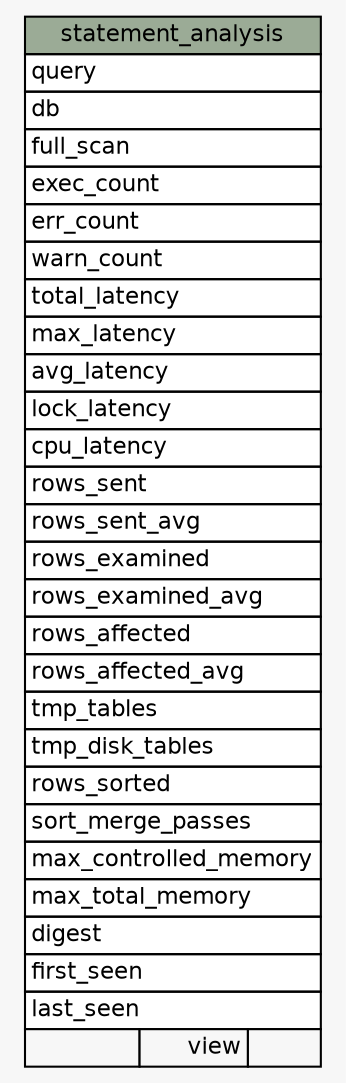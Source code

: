 // dot 12.1.0 on Linux 6.13.8-200.fc41.x86_64
// SchemaSpy rev 590
digraph "statement_analysis" {
  graph [
    rankdir="RL"
    bgcolor="#f7f7f7"
    nodesep="0.18"
    ranksep="0.46"
    fontname="Helvetica"
    fontsize="11"
  ];
  node [
    fontname="Helvetica"
    fontsize="11"
    shape="plaintext"
  ];
  edge [
    arrowsize="0.8"
  ];
  "statement_analysis" [
    label=<
    <TABLE BORDER="0" CELLBORDER="1" CELLSPACING="0" BGCOLOR="#ffffff">
      <TR><TD COLSPAN="3" BGCOLOR="#9bab96" ALIGN="CENTER">statement_analysis</TD></TR>
      <TR><TD PORT="query" COLSPAN="3" ALIGN="LEFT">query</TD></TR>
      <TR><TD PORT="db" COLSPAN="3" ALIGN="LEFT">db</TD></TR>
      <TR><TD PORT="full_scan" COLSPAN="3" ALIGN="LEFT">full_scan</TD></TR>
      <TR><TD PORT="exec_count" COLSPAN="3" ALIGN="LEFT">exec_count</TD></TR>
      <TR><TD PORT="err_count" COLSPAN="3" ALIGN="LEFT">err_count</TD></TR>
      <TR><TD PORT="warn_count" COLSPAN="3" ALIGN="LEFT">warn_count</TD></TR>
      <TR><TD PORT="total_latency" COLSPAN="3" ALIGN="LEFT">total_latency</TD></TR>
      <TR><TD PORT="max_latency" COLSPAN="3" ALIGN="LEFT">max_latency</TD></TR>
      <TR><TD PORT="avg_latency" COLSPAN="3" ALIGN="LEFT">avg_latency</TD></TR>
      <TR><TD PORT="lock_latency" COLSPAN="3" ALIGN="LEFT">lock_latency</TD></TR>
      <TR><TD PORT="cpu_latency" COLSPAN="3" ALIGN="LEFT">cpu_latency</TD></TR>
      <TR><TD PORT="rows_sent" COLSPAN="3" ALIGN="LEFT">rows_sent</TD></TR>
      <TR><TD PORT="rows_sent_avg" COLSPAN="3" ALIGN="LEFT">rows_sent_avg</TD></TR>
      <TR><TD PORT="rows_examined" COLSPAN="3" ALIGN="LEFT">rows_examined</TD></TR>
      <TR><TD PORT="rows_examined_avg" COLSPAN="3" ALIGN="LEFT">rows_examined_avg</TD></TR>
      <TR><TD PORT="rows_affected" COLSPAN="3" ALIGN="LEFT">rows_affected</TD></TR>
      <TR><TD PORT="rows_affected_avg" COLSPAN="3" ALIGN="LEFT">rows_affected_avg</TD></TR>
      <TR><TD PORT="tmp_tables" COLSPAN="3" ALIGN="LEFT">tmp_tables</TD></TR>
      <TR><TD PORT="tmp_disk_tables" COLSPAN="3" ALIGN="LEFT">tmp_disk_tables</TD></TR>
      <TR><TD PORT="rows_sorted" COLSPAN="3" ALIGN="LEFT">rows_sorted</TD></TR>
      <TR><TD PORT="sort_merge_passes" COLSPAN="3" ALIGN="LEFT">sort_merge_passes</TD></TR>
      <TR><TD PORT="max_controlled_memory" COLSPAN="3" ALIGN="LEFT">max_controlled_memory</TD></TR>
      <TR><TD PORT="max_total_memory" COLSPAN="3" ALIGN="LEFT">max_total_memory</TD></TR>
      <TR><TD PORT="digest" COLSPAN="3" ALIGN="LEFT">digest</TD></TR>
      <TR><TD PORT="first_seen" COLSPAN="3" ALIGN="LEFT">first_seen</TD></TR>
      <TR><TD PORT="last_seen" COLSPAN="3" ALIGN="LEFT">last_seen</TD></TR>
      <TR><TD ALIGN="LEFT" BGCOLOR="#f7f7f7">  </TD><TD ALIGN="RIGHT" BGCOLOR="#f7f7f7">view</TD><TD ALIGN="RIGHT" BGCOLOR="#f7f7f7">  </TD></TR>
    </TABLE>>
    URL="tables/statement_analysis.html"
    tooltip="statement_analysis"
  ];
}
